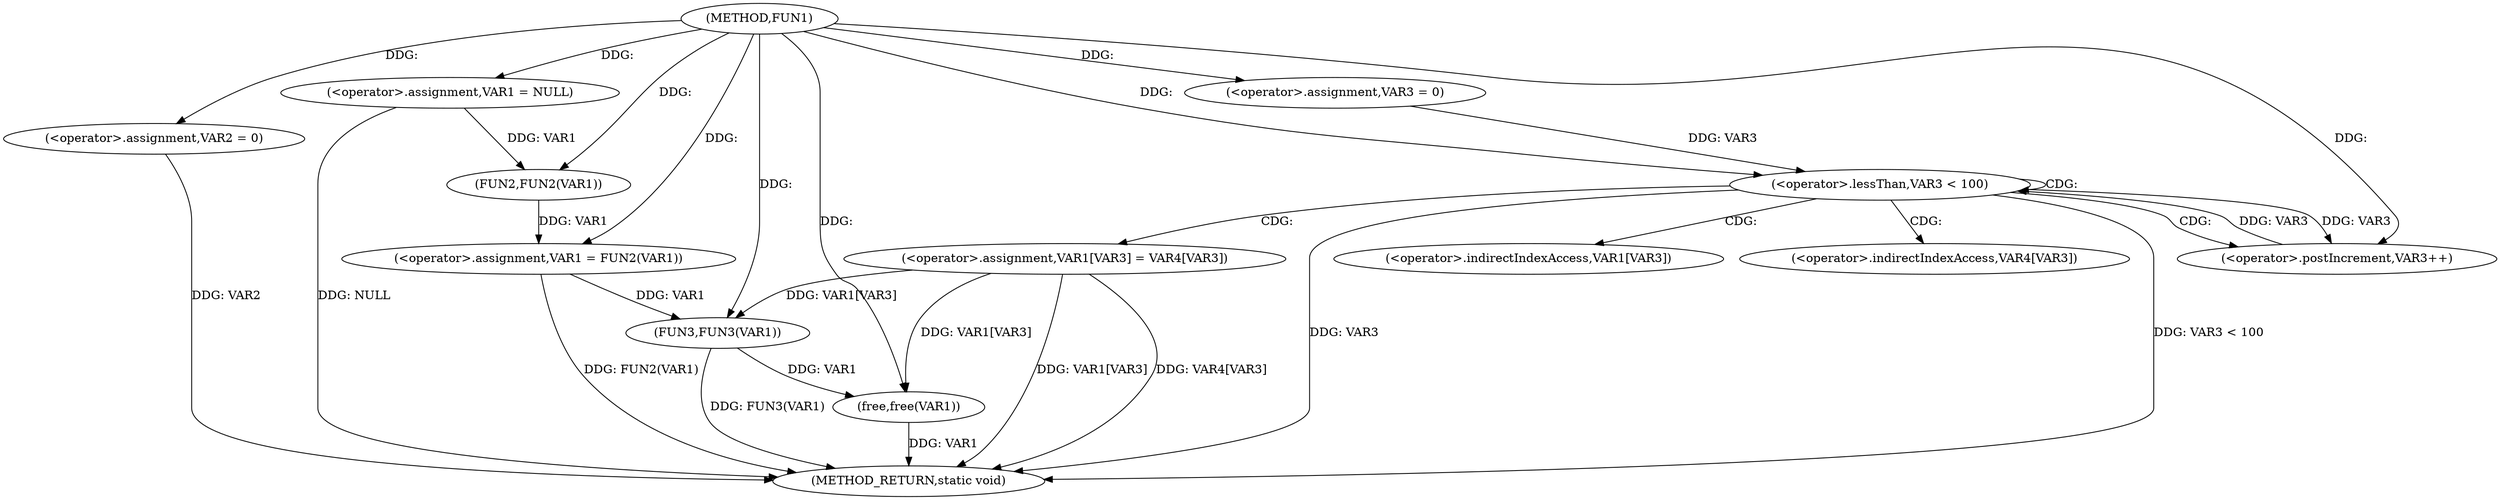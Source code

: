 digraph FUN1 {  
"1000100" [label = "(METHOD,FUN1)" ]
"1000137" [label = "(METHOD_RETURN,static void)" ]
"1000103" [label = "(<operator>.assignment,VAR1 = NULL)" ]
"1000106" [label = "(<operator>.assignment,VAR2 = 0)" ]
"1000109" [label = "(<operator>.assignment,VAR1 = FUN2(VAR1))" ]
"1000111" [label = "(FUN2,FUN2(VAR1))" ]
"1000117" [label = "(<operator>.assignment,VAR3 = 0)" ]
"1000120" [label = "(<operator>.lessThan,VAR3 < 100)" ]
"1000123" [label = "(<operator>.postIncrement,VAR3++)" ]
"1000126" [label = "(<operator>.assignment,VAR1[VAR3] = VAR4[VAR3])" ]
"1000133" [label = "(FUN3,FUN3(VAR1))" ]
"1000135" [label = "(free,free(VAR1))" ]
"1000127" [label = "(<operator>.indirectIndexAccess,VAR1[VAR3])" ]
"1000130" [label = "(<operator>.indirectIndexAccess,VAR4[VAR3])" ]
  "1000106" -> "1000137"  [ label = "DDG: VAR2"] 
  "1000103" -> "1000137"  [ label = "DDG: NULL"] 
  "1000120" -> "1000137"  [ label = "DDG: VAR3"] 
  "1000126" -> "1000137"  [ label = "DDG: VAR1[VAR3]"] 
  "1000133" -> "1000137"  [ label = "DDG: FUN3(VAR1)"] 
  "1000135" -> "1000137"  [ label = "DDG: VAR1"] 
  "1000109" -> "1000137"  [ label = "DDG: FUN2(VAR1)"] 
  "1000126" -> "1000137"  [ label = "DDG: VAR4[VAR3]"] 
  "1000120" -> "1000137"  [ label = "DDG: VAR3 < 100"] 
  "1000100" -> "1000103"  [ label = "DDG: "] 
  "1000100" -> "1000106"  [ label = "DDG: "] 
  "1000111" -> "1000109"  [ label = "DDG: VAR1"] 
  "1000100" -> "1000109"  [ label = "DDG: "] 
  "1000103" -> "1000111"  [ label = "DDG: VAR1"] 
  "1000100" -> "1000111"  [ label = "DDG: "] 
  "1000100" -> "1000117"  [ label = "DDG: "] 
  "1000117" -> "1000120"  [ label = "DDG: VAR3"] 
  "1000123" -> "1000120"  [ label = "DDG: VAR3"] 
  "1000100" -> "1000120"  [ label = "DDG: "] 
  "1000120" -> "1000123"  [ label = "DDG: VAR3"] 
  "1000100" -> "1000123"  [ label = "DDG: "] 
  "1000126" -> "1000133"  [ label = "DDG: VAR1[VAR3]"] 
  "1000109" -> "1000133"  [ label = "DDG: VAR1"] 
  "1000100" -> "1000133"  [ label = "DDG: "] 
  "1000133" -> "1000135"  [ label = "DDG: VAR1"] 
  "1000126" -> "1000135"  [ label = "DDG: VAR1[VAR3]"] 
  "1000100" -> "1000135"  [ label = "DDG: "] 
  "1000120" -> "1000123"  [ label = "CDG: "] 
  "1000120" -> "1000130"  [ label = "CDG: "] 
  "1000120" -> "1000120"  [ label = "CDG: "] 
  "1000120" -> "1000127"  [ label = "CDG: "] 
  "1000120" -> "1000126"  [ label = "CDG: "] 
}
